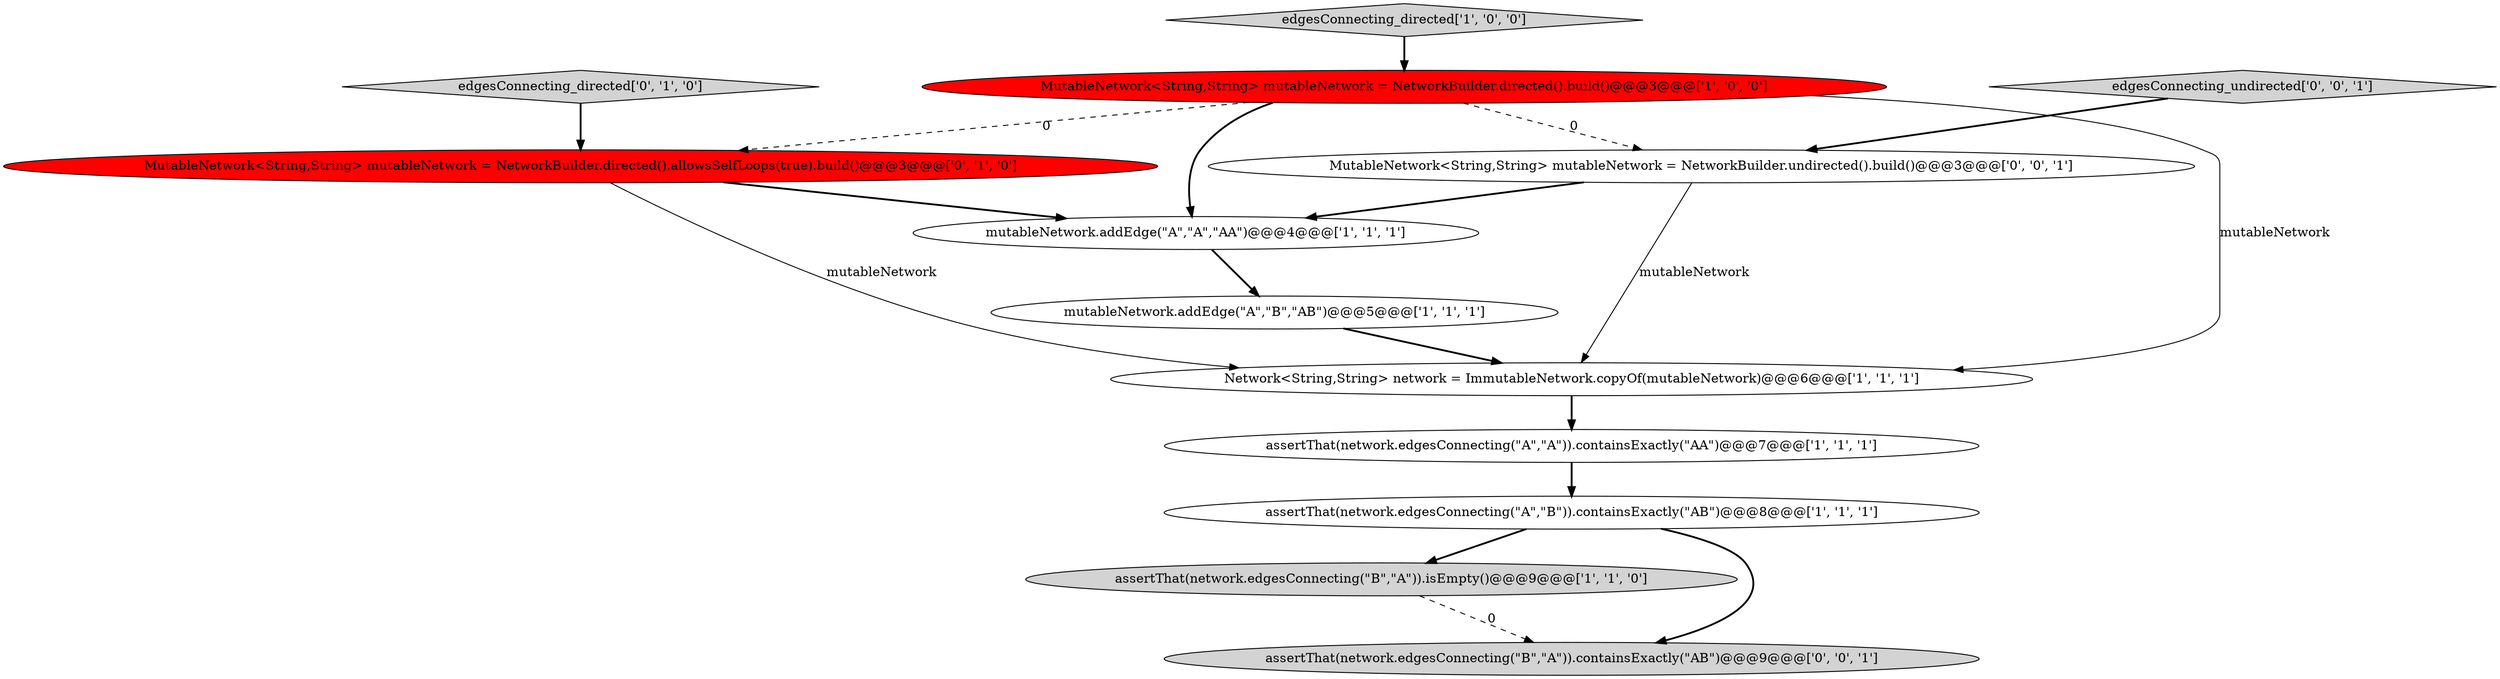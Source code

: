 digraph {
8 [style = filled, label = "MutableNetwork<String,String> mutableNetwork = NetworkBuilder.directed().allowsSelfLoops(true).build()@@@3@@@['0', '1', '0']", fillcolor = red, shape = ellipse image = "AAA1AAABBB2BBB"];
12 [style = filled, label = "assertThat(network.edgesConnecting(\"B\",\"A\")).containsExactly(\"AB\")@@@9@@@['0', '0', '1']", fillcolor = lightgray, shape = ellipse image = "AAA0AAABBB3BBB"];
6 [style = filled, label = "mutableNetwork.addEdge(\"A\",\"A\",\"AA\")@@@4@@@['1', '1', '1']", fillcolor = white, shape = ellipse image = "AAA0AAABBB1BBB"];
2 [style = filled, label = "edgesConnecting_directed['1', '0', '0']", fillcolor = lightgray, shape = diamond image = "AAA0AAABBB1BBB"];
7 [style = filled, label = "mutableNetwork.addEdge(\"A\",\"B\",\"AB\")@@@5@@@['1', '1', '1']", fillcolor = white, shape = ellipse image = "AAA0AAABBB1BBB"];
3 [style = filled, label = "MutableNetwork<String,String> mutableNetwork = NetworkBuilder.directed().build()@@@3@@@['1', '0', '0']", fillcolor = red, shape = ellipse image = "AAA1AAABBB1BBB"];
1 [style = filled, label = "assertThat(network.edgesConnecting(\"B\",\"A\")).isEmpty()@@@9@@@['1', '1', '0']", fillcolor = lightgray, shape = ellipse image = "AAA0AAABBB1BBB"];
5 [style = filled, label = "Network<String,String> network = ImmutableNetwork.copyOf(mutableNetwork)@@@6@@@['1', '1', '1']", fillcolor = white, shape = ellipse image = "AAA0AAABBB1BBB"];
0 [style = filled, label = "assertThat(network.edgesConnecting(\"A\",\"A\")).containsExactly(\"AA\")@@@7@@@['1', '1', '1']", fillcolor = white, shape = ellipse image = "AAA0AAABBB1BBB"];
9 [style = filled, label = "edgesConnecting_directed['0', '1', '0']", fillcolor = lightgray, shape = diamond image = "AAA0AAABBB2BBB"];
11 [style = filled, label = "MutableNetwork<String,String> mutableNetwork = NetworkBuilder.undirected().build()@@@3@@@['0', '0', '1']", fillcolor = white, shape = ellipse image = "AAA0AAABBB3BBB"];
10 [style = filled, label = "edgesConnecting_undirected['0', '0', '1']", fillcolor = lightgray, shape = diamond image = "AAA0AAABBB3BBB"];
4 [style = filled, label = "assertThat(network.edgesConnecting(\"A\",\"B\")).containsExactly(\"AB\")@@@8@@@['1', '1', '1']", fillcolor = white, shape = ellipse image = "AAA0AAABBB1BBB"];
4->12 [style = bold, label=""];
3->8 [style = dashed, label="0"];
1->12 [style = dashed, label="0"];
3->6 [style = bold, label=""];
7->5 [style = bold, label=""];
4->1 [style = bold, label=""];
8->6 [style = bold, label=""];
3->5 [style = solid, label="mutableNetwork"];
11->5 [style = solid, label="mutableNetwork"];
6->7 [style = bold, label=""];
5->0 [style = bold, label=""];
9->8 [style = bold, label=""];
0->4 [style = bold, label=""];
8->5 [style = solid, label="mutableNetwork"];
3->11 [style = dashed, label="0"];
2->3 [style = bold, label=""];
11->6 [style = bold, label=""];
10->11 [style = bold, label=""];
}
